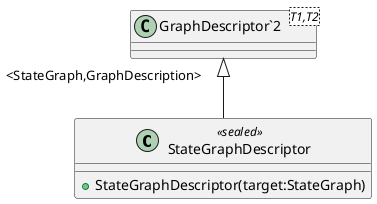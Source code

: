 @startuml
class StateGraphDescriptor <<sealed>> {
    + StateGraphDescriptor(target:StateGraph)
}
class "GraphDescriptor`2"<T1,T2> {
}
"GraphDescriptor`2" "<StateGraph,GraphDescription>" <|-- StateGraphDescriptor
@enduml
